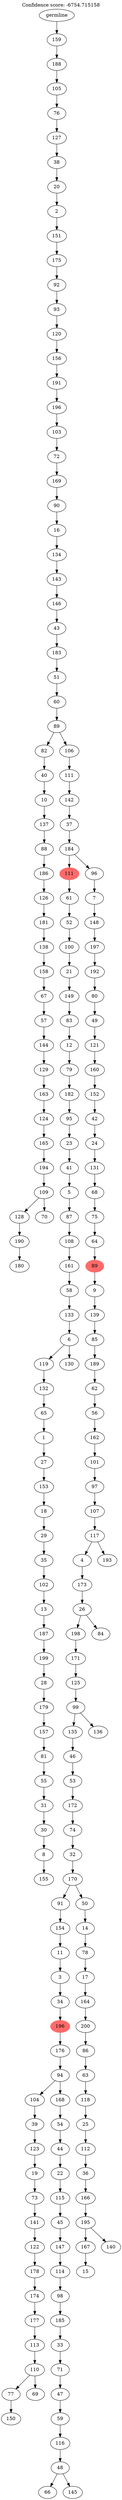 digraph g {
	"201" -> "202";
	"202" [label="180"];
	"200" -> "201";
	"201" [label="190"];
	"199" -> "200";
	"200" [label="128"];
	"199" -> "203";
	"203" [label="70"];
	"198" -> "199";
	"199" [label="109"];
	"197" -> "198";
	"198" [label="194"];
	"196" -> "197";
	"197" [label="165"];
	"195" -> "196";
	"196" [label="124"];
	"194" -> "195";
	"195" [label="163"];
	"193" -> "194";
	"194" [label="129"];
	"192" -> "193";
	"193" [label="144"];
	"191" -> "192";
	"192" [label="57"];
	"190" -> "191";
	"191" [label="67"];
	"189" -> "190";
	"190" [label="158"];
	"188" -> "189";
	"189" [label="138"];
	"187" -> "188";
	"188" [label="181"];
	"186" -> "187";
	"187" [label="126"];
	"185" -> "186";
	"186" [label="186"];
	"184" -> "185";
	"185" [label="88"];
	"183" -> "184";
	"184" [label="137"];
	"182" -> "183";
	"183" [label="10"];
	"181" -> "182";
	"182" [label="40"];
	"178" -> "179";
	"179" [label="155"];
	"177" -> "178";
	"178" [label="8"];
	"176" -> "177";
	"177" [label="30"];
	"175" -> "176";
	"176" [label="31"];
	"174" -> "175";
	"175" [label="55"];
	"173" -> "174";
	"174" [label="81"];
	"172" -> "173";
	"173" [label="157"];
	"171" -> "172";
	"172" [label="179"];
	"170" -> "171";
	"171" [label="28"];
	"169" -> "170";
	"170" [label="199"];
	"168" -> "169";
	"169" [label="187"];
	"167" -> "168";
	"168" [label="13"];
	"166" -> "167";
	"167" [label="102"];
	"165" -> "166";
	"166" [label="35"];
	"164" -> "165";
	"165" [label="29"];
	"163" -> "164";
	"164" [label="18"];
	"162" -> "163";
	"163" [label="153"];
	"161" -> "162";
	"162" [label="27"];
	"160" -> "161";
	"161" [label="1"];
	"159" -> "160";
	"160" [label="65"];
	"158" -> "159";
	"159" [label="132"];
	"157" -> "158";
	"158" [label="119"];
	"157" -> "180";
	"180" [label="130"];
	"156" -> "157";
	"157" [label="6"];
	"155" -> "156";
	"156" [label="133"];
	"154" -> "155";
	"155" [label="58"];
	"153" -> "154";
	"154" [label="161"];
	"152" -> "153";
	"153" [label="108"];
	"151" -> "152";
	"152" [label="87"];
	"150" -> "151";
	"151" [label="5"];
	"149" -> "150";
	"150" [label="41"];
	"148" -> "149";
	"149" [label="23"];
	"147" -> "148";
	"148" [label="95"];
	"146" -> "147";
	"147" [label="182"];
	"145" -> "146";
	"146" [label="79"];
	"144" -> "145";
	"145" [label="12"];
	"143" -> "144";
	"144" [label="83"];
	"142" -> "143";
	"143" [label="149"];
	"141" -> "142";
	"142" [label="21"];
	"140" -> "141";
	"141" [label="100"];
	"139" -> "140";
	"140" [label="52"];
	"138" -> "139";
	"139" [label="61"];
	"132" -> "133";
	"133" [label="150"];
	"131" -> "132";
	"132" [label="77"];
	"131" -> "134";
	"134" [label="69"];
	"130" -> "131";
	"131" [label="110"];
	"129" -> "130";
	"130" [label="113"];
	"128" -> "129";
	"129" [label="177"];
	"127" -> "128";
	"128" [label="174"];
	"126" -> "127";
	"127" [label="178"];
	"125" -> "126";
	"126" [label="122"];
	"124" -> "125";
	"125" [label="141"];
	"123" -> "124";
	"124" [label="73"];
	"122" -> "123";
	"123" [label="19"];
	"121" -> "122";
	"122" [label="123"];
	"120" -> "121";
	"121" [label="39"];
	"117" -> "118";
	"118" [label="66"];
	"117" -> "119";
	"119" [label="145"];
	"116" -> "117";
	"117" [label="48"];
	"115" -> "116";
	"116" [label="116"];
	"114" -> "115";
	"115" [label="59"];
	"113" -> "114";
	"114" [label="47"];
	"112" -> "113";
	"113" [label="71"];
	"111" -> "112";
	"112" [label="33"];
	"110" -> "111";
	"111" [label="185"];
	"109" -> "110";
	"110" [label="98"];
	"108" -> "109";
	"109" [label="114"];
	"107" -> "108";
	"108" [label="147"];
	"106" -> "107";
	"107" [label="45"];
	"105" -> "106";
	"106" [label="115"];
	"104" -> "105";
	"105" [label="22"];
	"103" -> "104";
	"104" [label="44"];
	"102" -> "103";
	"103" [label="54"];
	"101" -> "102";
	"102" [label="168"];
	"101" -> "120";
	"120" [label="104"];
	"100" -> "101";
	"101" [label="94"];
	"99" -> "100";
	"100" [label="176"];
	"98" -> "99";
	"99" [color=indianred1, style=filled, label="196"];
	"97" -> "98";
	"98" [label="34"];
	"96" -> "97";
	"97" [label="3"];
	"95" -> "96";
	"96" [label="11"];
	"94" -> "95";
	"95" [label="154"];
	"91" -> "92";
	"92" [label="15"];
	"90" -> "91";
	"91" [label="167"];
	"90" -> "93";
	"93" [label="140"];
	"89" -> "90";
	"90" [label="195"];
	"88" -> "89";
	"89" [label="166"];
	"87" -> "88";
	"88" [label="36"];
	"86" -> "87";
	"87" [label="112"];
	"85" -> "86";
	"86" [label="25"];
	"84" -> "85";
	"85" [label="118"];
	"83" -> "84";
	"84" [label="63"];
	"82" -> "83";
	"83" [label="86"];
	"81" -> "82";
	"82" [label="200"];
	"80" -> "81";
	"81" [label="164"];
	"79" -> "80";
	"80" [label="17"];
	"78" -> "79";
	"79" [label="78"];
	"77" -> "78";
	"78" [label="14"];
	"76" -> "77";
	"77" [label="50"];
	"76" -> "94";
	"94" [label="91"];
	"75" -> "76";
	"76" [label="170"];
	"74" -> "75";
	"75" [label="32"];
	"73" -> "74";
	"74" [label="74"];
	"72" -> "73";
	"73" [label="172"];
	"71" -> "72";
	"72" [label="53"];
	"70" -> "71";
	"71" [label="46"];
	"69" -> "70";
	"70" [label="135"];
	"69" -> "135";
	"135" [label="136"];
	"68" -> "69";
	"69" [label="99"];
	"67" -> "68";
	"68" [label="125"];
	"66" -> "67";
	"67" [label="171"];
	"65" -> "66";
	"66" [label="198"];
	"65" -> "136";
	"136" [label="84"];
	"64" -> "65";
	"65" [label="26"];
	"63" -> "64";
	"64" [label="173"];
	"62" -> "63";
	"63" [label="4"];
	"62" -> "137";
	"137" [label="193"];
	"61" -> "62";
	"62" [label="117"];
	"60" -> "61";
	"61" [label="107"];
	"59" -> "60";
	"60" [label="97"];
	"58" -> "59";
	"59" [label="101"];
	"57" -> "58";
	"58" [label="162"];
	"56" -> "57";
	"57" [label="56"];
	"55" -> "56";
	"56" [label="62"];
	"54" -> "55";
	"55" [label="189"];
	"53" -> "54";
	"54" [label="85"];
	"52" -> "53";
	"53" [label="139"];
	"51" -> "52";
	"52" [label="9"];
	"50" -> "51";
	"51" [color=indianred1, style=filled, label="89"];
	"49" -> "50";
	"50" [label="64"];
	"48" -> "49";
	"49" [label="75"];
	"47" -> "48";
	"48" [label="68"];
	"46" -> "47";
	"47" [label="131"];
	"45" -> "46";
	"46" [label="24"];
	"44" -> "45";
	"45" [label="42"];
	"43" -> "44";
	"44" [label="152"];
	"42" -> "43";
	"43" [label="160"];
	"41" -> "42";
	"42" [label="121"];
	"40" -> "41";
	"41" [label="49"];
	"39" -> "40";
	"40" [label="80"];
	"38" -> "39";
	"39" [label="192"];
	"37" -> "38";
	"38" [label="197"];
	"36" -> "37";
	"37" [label="148"];
	"35" -> "36";
	"36" [label="7"];
	"34" -> "35";
	"35" [label="96"];
	"34" -> "138";
	"138" [color=indianred1, style=filled, label="111"];
	"33" -> "34";
	"34" [label="184"];
	"32" -> "33";
	"33" [label="37"];
	"31" -> "32";
	"32" [label="142"];
	"30" -> "31";
	"31" [label="111"];
	"29" -> "30";
	"30" [label="106"];
	"29" -> "181";
	"181" [label="82"];
	"28" -> "29";
	"29" [label="89"];
	"27" -> "28";
	"28" [label="60"];
	"26" -> "27";
	"27" [label="51"];
	"25" -> "26";
	"26" [label="183"];
	"24" -> "25";
	"25" [label="43"];
	"23" -> "24";
	"24" [label="146"];
	"22" -> "23";
	"23" [label="143"];
	"21" -> "22";
	"22" [label="134"];
	"20" -> "21";
	"21" [label="16"];
	"19" -> "20";
	"20" [label="90"];
	"18" -> "19";
	"19" [label="169"];
	"17" -> "18";
	"18" [label="72"];
	"16" -> "17";
	"17" [label="103"];
	"15" -> "16";
	"16" [label="196"];
	"14" -> "15";
	"15" [label="191"];
	"13" -> "14";
	"14" [label="156"];
	"12" -> "13";
	"13" [label="120"];
	"11" -> "12";
	"12" [label="93"];
	"10" -> "11";
	"11" [label="92"];
	"9" -> "10";
	"10" [label="175"];
	"8" -> "9";
	"9" [label="151"];
	"7" -> "8";
	"8" [label="2"];
	"6" -> "7";
	"7" [label="20"];
	"5" -> "6";
	"6" [label="38"];
	"4" -> "5";
	"5" [label="127"];
	"3" -> "4";
	"4" [label="76"];
	"2" -> "3";
	"3" [label="105"];
	"1" -> "2";
	"2" [label="188"];
	"0" -> "1";
	"1" [label="159"];
	"0" [label="germline"];
	labelloc="t";
	label="Confidence score: -6754.715158";
}
